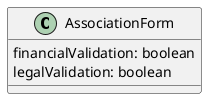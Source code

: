 @startuml association_form
left to right direction
class AssociationForm {
    financialValidation: boolean
    legalValidation: boolean
}
@enduml